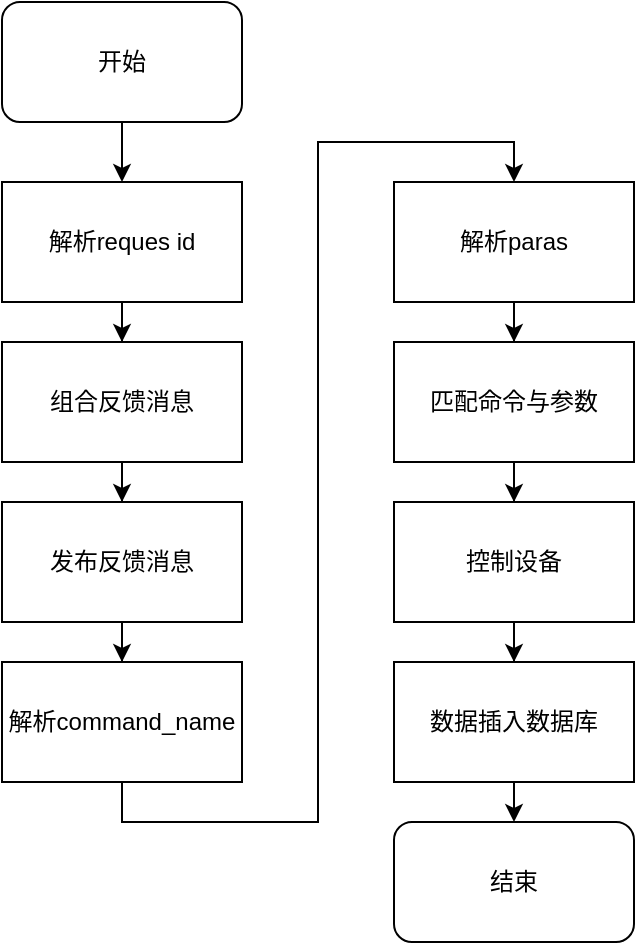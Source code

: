 <mxfile version="27.0.5">
  <diagram name="第 1 页" id="cgo1E-duI5aavZvxsblI">
    <mxGraphModel dx="778" dy="507" grid="1" gridSize="10" guides="1" tooltips="1" connect="1" arrows="1" fold="1" page="1" pageScale="1" pageWidth="827" pageHeight="1169" math="0" shadow="0">
      <root>
        <mxCell id="0" />
        <mxCell id="1" parent="0" />
        <mxCell id="F1ddb_itEfJ-Zd3fdmom-2" style="edgeStyle=orthogonalEdgeStyle;rounded=0;orthogonalLoop=1;jettySize=auto;html=1;exitX=0.5;exitY=1;exitDx=0;exitDy=0;" edge="1" parent="1" source="F1ddb_itEfJ-Zd3fdmom-1" target="F1ddb_itEfJ-Zd3fdmom-3">
          <mxGeometry relative="1" as="geometry">
            <mxPoint x="474" y="270" as="targetPoint" />
          </mxGeometry>
        </mxCell>
        <mxCell id="F1ddb_itEfJ-Zd3fdmom-1" value="开始" style="rounded=1;whiteSpace=wrap;html=1;" vertex="1" parent="1">
          <mxGeometry x="414" y="140" width="120" height="60" as="geometry" />
        </mxCell>
        <mxCell id="F1ddb_itEfJ-Zd3fdmom-4" style="edgeStyle=orthogonalEdgeStyle;rounded=0;orthogonalLoop=1;jettySize=auto;html=1;exitX=0.5;exitY=1;exitDx=0;exitDy=0;" edge="1" parent="1" source="F1ddb_itEfJ-Zd3fdmom-3" target="F1ddb_itEfJ-Zd3fdmom-5">
          <mxGeometry relative="1" as="geometry">
            <mxPoint x="470" y="360" as="targetPoint" />
          </mxGeometry>
        </mxCell>
        <mxCell id="F1ddb_itEfJ-Zd3fdmom-3" value="解析reques id" style="rounded=0;whiteSpace=wrap;html=1;" vertex="1" parent="1">
          <mxGeometry x="414" y="230" width="120" height="60" as="geometry" />
        </mxCell>
        <mxCell id="F1ddb_itEfJ-Zd3fdmom-6" style="edgeStyle=orthogonalEdgeStyle;rounded=0;orthogonalLoop=1;jettySize=auto;html=1;exitX=0.5;exitY=1;exitDx=0;exitDy=0;" edge="1" parent="1" source="F1ddb_itEfJ-Zd3fdmom-5" target="F1ddb_itEfJ-Zd3fdmom-7">
          <mxGeometry relative="1" as="geometry">
            <mxPoint x="474" y="430" as="targetPoint" />
          </mxGeometry>
        </mxCell>
        <mxCell id="F1ddb_itEfJ-Zd3fdmom-5" value="组合反馈消息" style="rounded=0;whiteSpace=wrap;html=1;" vertex="1" parent="1">
          <mxGeometry x="414" y="310" width="120" height="60" as="geometry" />
        </mxCell>
        <mxCell id="F1ddb_itEfJ-Zd3fdmom-8" style="edgeStyle=orthogonalEdgeStyle;rounded=0;orthogonalLoop=1;jettySize=auto;html=1;exitX=0.5;exitY=1;exitDx=0;exitDy=0;" edge="1" parent="1" source="F1ddb_itEfJ-Zd3fdmom-7" target="F1ddb_itEfJ-Zd3fdmom-9">
          <mxGeometry relative="1" as="geometry">
            <mxPoint x="474" y="490" as="targetPoint" />
          </mxGeometry>
        </mxCell>
        <mxCell id="F1ddb_itEfJ-Zd3fdmom-7" value="发布反馈消息" style="rounded=0;whiteSpace=wrap;html=1;" vertex="1" parent="1">
          <mxGeometry x="414" y="390" width="120" height="60" as="geometry" />
        </mxCell>
        <mxCell id="F1ddb_itEfJ-Zd3fdmom-22" style="edgeStyle=orthogonalEdgeStyle;rounded=0;orthogonalLoop=1;jettySize=auto;html=1;exitX=0.5;exitY=1;exitDx=0;exitDy=0;entryX=0.5;entryY=0;entryDx=0;entryDy=0;" edge="1" parent="1" source="F1ddb_itEfJ-Zd3fdmom-9" target="F1ddb_itEfJ-Zd3fdmom-11">
          <mxGeometry relative="1" as="geometry" />
        </mxCell>
        <mxCell id="F1ddb_itEfJ-Zd3fdmom-9" value="解析command_name" style="rounded=0;whiteSpace=wrap;html=1;" vertex="1" parent="1">
          <mxGeometry x="414" y="470" width="120" height="60" as="geometry" />
        </mxCell>
        <mxCell id="F1ddb_itEfJ-Zd3fdmom-21" style="edgeStyle=orthogonalEdgeStyle;rounded=0;orthogonalLoop=1;jettySize=auto;html=1;exitX=0.5;exitY=1;exitDx=0;exitDy=0;" edge="1" parent="1" source="F1ddb_itEfJ-Zd3fdmom-11" target="F1ddb_itEfJ-Zd3fdmom-12">
          <mxGeometry relative="1" as="geometry" />
        </mxCell>
        <mxCell id="F1ddb_itEfJ-Zd3fdmom-11" value="解析paras" style="rounded=0;whiteSpace=wrap;html=1;" vertex="1" parent="1">
          <mxGeometry x="610" y="230" width="120" height="60" as="geometry" />
        </mxCell>
        <mxCell id="F1ddb_itEfJ-Zd3fdmom-14" style="edgeStyle=orthogonalEdgeStyle;rounded=0;orthogonalLoop=1;jettySize=auto;html=1;exitX=0.5;exitY=1;exitDx=0;exitDy=0;" edge="1" parent="1" source="F1ddb_itEfJ-Zd3fdmom-12" target="F1ddb_itEfJ-Zd3fdmom-15">
          <mxGeometry relative="1" as="geometry">
            <mxPoint x="670" y="410" as="targetPoint" />
          </mxGeometry>
        </mxCell>
        <mxCell id="F1ddb_itEfJ-Zd3fdmom-12" value="匹配命令与参数" style="rounded=0;whiteSpace=wrap;html=1;" vertex="1" parent="1">
          <mxGeometry x="610" y="310" width="120" height="60" as="geometry" />
        </mxCell>
        <mxCell id="F1ddb_itEfJ-Zd3fdmom-16" style="edgeStyle=orthogonalEdgeStyle;rounded=0;orthogonalLoop=1;jettySize=auto;html=1;exitX=0.5;exitY=1;exitDx=0;exitDy=0;" edge="1" parent="1" source="F1ddb_itEfJ-Zd3fdmom-15" target="F1ddb_itEfJ-Zd3fdmom-17">
          <mxGeometry relative="1" as="geometry">
            <mxPoint x="670" y="500" as="targetPoint" />
          </mxGeometry>
        </mxCell>
        <mxCell id="F1ddb_itEfJ-Zd3fdmom-15" value="控制设备" style="rounded=0;whiteSpace=wrap;html=1;" vertex="1" parent="1">
          <mxGeometry x="610" y="390" width="120" height="60" as="geometry" />
        </mxCell>
        <mxCell id="F1ddb_itEfJ-Zd3fdmom-18" style="edgeStyle=orthogonalEdgeStyle;rounded=0;orthogonalLoop=1;jettySize=auto;html=1;exitX=0.5;exitY=1;exitDx=0;exitDy=0;entryX=0.5;entryY=0;entryDx=0;entryDy=0;" edge="1" parent="1" source="F1ddb_itEfJ-Zd3fdmom-17" target="F1ddb_itEfJ-Zd3fdmom-20">
          <mxGeometry relative="1" as="geometry">
            <mxPoint x="670" y="550" as="targetPoint" />
          </mxGeometry>
        </mxCell>
        <mxCell id="F1ddb_itEfJ-Zd3fdmom-17" value="数据插入数据库" style="rounded=0;whiteSpace=wrap;html=1;" vertex="1" parent="1">
          <mxGeometry x="610" y="470" width="120" height="60" as="geometry" />
        </mxCell>
        <mxCell id="F1ddb_itEfJ-Zd3fdmom-20" value="结束" style="rounded=1;whiteSpace=wrap;html=1;" vertex="1" parent="1">
          <mxGeometry x="610" y="550" width="120" height="60" as="geometry" />
        </mxCell>
      </root>
    </mxGraphModel>
  </diagram>
</mxfile>
